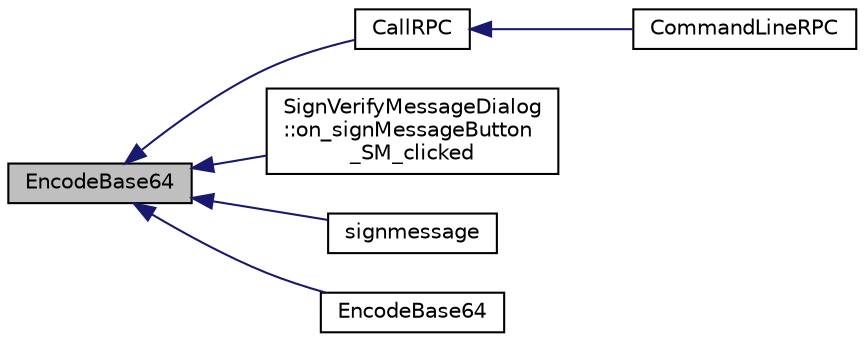 digraph "EncodeBase64"
{
  edge [fontname="Helvetica",fontsize="10",labelfontname="Helvetica",labelfontsize="10"];
  node [fontname="Helvetica",fontsize="10",shape=record];
  rankdir="LR";
  Node94 [label="EncodeBase64",height=0.2,width=0.4,color="black", fillcolor="grey75", style="filled", fontcolor="black"];
  Node94 -> Node95 [dir="back",color="midnightblue",fontsize="10",style="solid",fontname="Helvetica"];
  Node95 [label="CallRPC",height=0.2,width=0.4,color="black", fillcolor="white", style="filled",URL="$divi-cli_8cpp.html#ae0b4394f271db49671cf894dbe94c484"];
  Node95 -> Node96 [dir="back",color="midnightblue",fontsize="10",style="solid",fontname="Helvetica"];
  Node96 [label="CommandLineRPC",height=0.2,width=0.4,color="black", fillcolor="white", style="filled",URL="$divi-cli_8cpp.html#a4ee23259648a971c9c05aeff8b545a6d"];
  Node94 -> Node97 [dir="back",color="midnightblue",fontsize="10",style="solid",fontname="Helvetica"];
  Node97 [label="SignVerifyMessageDialog\l::on_signMessageButton\l_SM_clicked",height=0.2,width=0.4,color="black", fillcolor="white", style="filled",URL="$class_sign_verify_message_dialog.html#a2ef91b4ace68d63ab1c1d3cc6c13b5f9"];
  Node94 -> Node98 [dir="back",color="midnightblue",fontsize="10",style="solid",fontname="Helvetica"];
  Node98 [label="signmessage",height=0.2,width=0.4,color="black", fillcolor="white", style="filled",URL="$rpcwallet_8cpp.html#a315b42a2c859c4b50a54c1b05984928c"];
  Node94 -> Node99 [dir="back",color="midnightblue",fontsize="10",style="solid",fontname="Helvetica"];
  Node99 [label="EncodeBase64",height=0.2,width=0.4,color="black", fillcolor="white", style="filled",URL="$utilstrencodings_8cpp.html#a01c144e3a6e8de1ea8481bd7c69fef07"];
}
